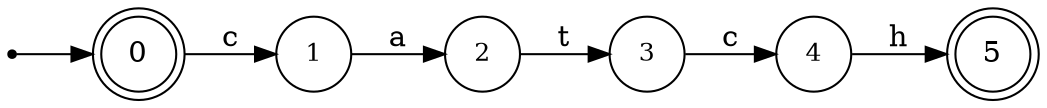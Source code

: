 digraph finite_state_machine {
	rankdir=LR;
	size="10,10"

	node [ shape = doublecircle, label = "0", fontsize  = 14] n0;

	node [ shape = circle, label = "1", fontsize  = 12] n1;
	node [ shape = circle, label = "2", fontsize  = 12] n2;
	node [ shape = circle, label = "3", fontsize  = 12] n3;
	node [ shape = circle, label = "4", fontsize  = 12] n4;

	node [ shape = doublecircle, label = "5", fontsize  = 14] n5;

	node [shape = point ]; qi
	qi -> n0;

	n0 -> n1 [ label = "c" ];
	n1 -> n2 [ label = "a" ];
	n2 -> n3 [ label = "t" ];
	n3 -> n4 [ label = "c" ];
	n4 -> n5 [ label = "h" ];
}
